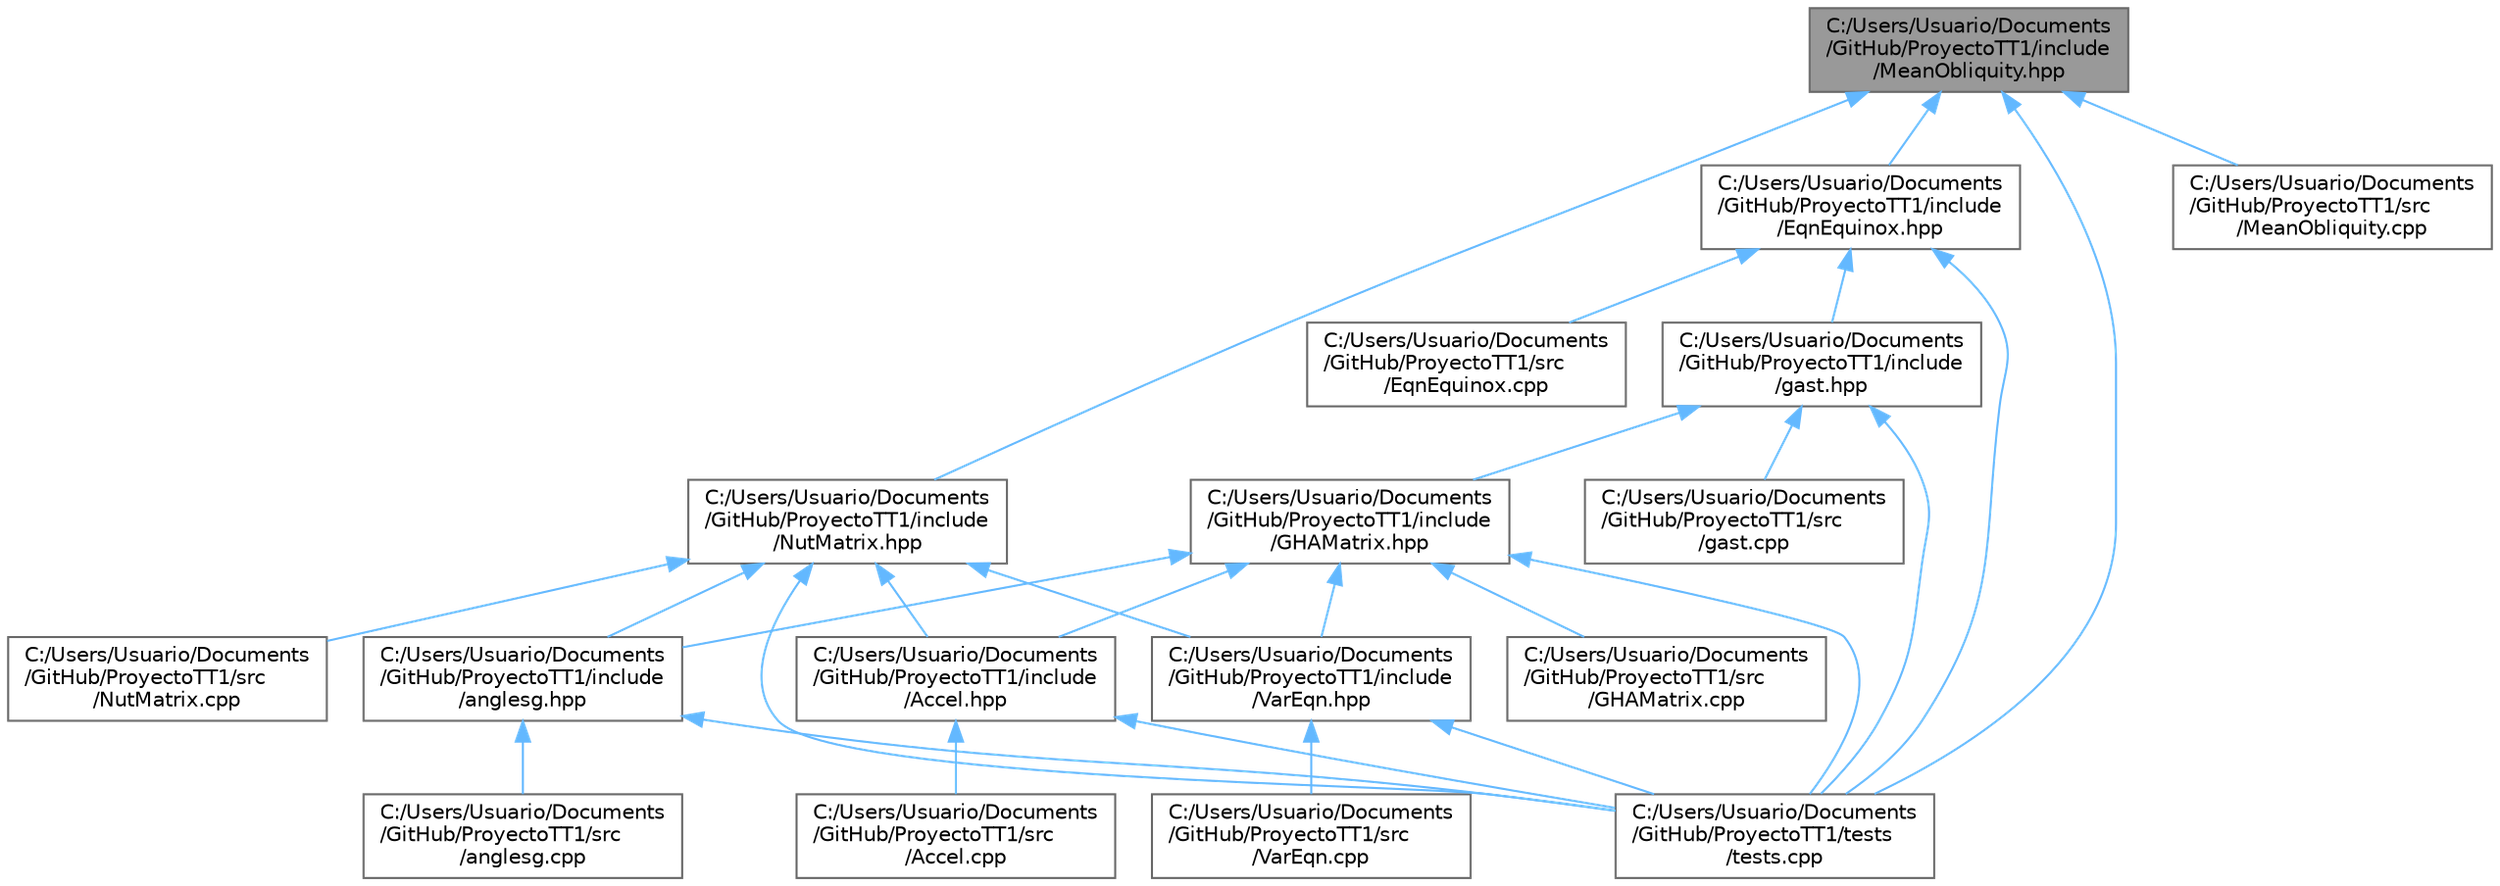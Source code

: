 digraph "C:/Users/Usuario/Documents/GitHub/ProyectoTT1/include/MeanObliquity.hpp"
{
 // LATEX_PDF_SIZE
  bgcolor="transparent";
  edge [fontname=Helvetica,fontsize=10,labelfontname=Helvetica,labelfontsize=10];
  node [fontname=Helvetica,fontsize=10,shape=box,height=0.2,width=0.4];
  Node1 [id="Node000001",label="C:/Users/Usuario/Documents\l/GitHub/ProyectoTT1/include\l/MeanObliquity.hpp",height=0.2,width=0.4,color="gray40", fillcolor="grey60", style="filled", fontcolor="black",tooltip="Este archivo de cabecera contiene una implementación de la función MeanObliquity."];
  Node1 -> Node2 [id="edge27_Node000001_Node000002",dir="back",color="steelblue1",style="solid",tooltip=" "];
  Node2 [id="Node000002",label="C:/Users/Usuario/Documents\l/GitHub/ProyectoTT1/include\l/EqnEquinox.hpp",height=0.2,width=0.4,color="grey40", fillcolor="white", style="filled",URL="$_eqn_equinox_8hpp.html",tooltip="Este archivo de cabecera contiene una implementación de la función EqnEquinox."];
  Node2 -> Node3 [id="edge28_Node000002_Node000003",dir="back",color="steelblue1",style="solid",tooltip=" "];
  Node3 [id="Node000003",label="C:/Users/Usuario/Documents\l/GitHub/ProyectoTT1/include\l/gast.hpp",height=0.2,width=0.4,color="grey40", fillcolor="white", style="filled",URL="$gast_8hpp.html",tooltip="Este archivo de cabecera contiene una implementación de la función gast."];
  Node3 -> Node4 [id="edge29_Node000003_Node000004",dir="back",color="steelblue1",style="solid",tooltip=" "];
  Node4 [id="Node000004",label="C:/Users/Usuario/Documents\l/GitHub/ProyectoTT1/include\l/GHAMatrix.hpp",height=0.2,width=0.4,color="grey40", fillcolor="white", style="filled",URL="$_g_h_a_matrix_8hpp.html",tooltip="Este archivo de cabecera contiene una implementación de la función GHAMatrix."];
  Node4 -> Node5 [id="edge30_Node000004_Node000005",dir="back",color="steelblue1",style="solid",tooltip=" "];
  Node5 [id="Node000005",label="C:/Users/Usuario/Documents\l/GitHub/ProyectoTT1/include\l/Accel.hpp",height=0.2,width=0.4,color="grey40", fillcolor="white", style="filled",URL="$_accel_8hpp.html",tooltip="Este archivo de cabecera contiene una implementación de la función Accel."];
  Node5 -> Node6 [id="edge31_Node000005_Node000006",dir="back",color="steelblue1",style="solid",tooltip=" "];
  Node6 [id="Node000006",label="C:/Users/Usuario/Documents\l/GitHub/ProyectoTT1/src\l/Accel.cpp",height=0.2,width=0.4,color="grey40", fillcolor="white", style="filled",URL="$_accel_8cpp.html",tooltip="Cálculo de la aceleración de un satélite orbitando la Tierra debido al campo gravitacional armónico d..."];
  Node5 -> Node7 [id="edge32_Node000005_Node000007",dir="back",color="steelblue1",style="solid",tooltip=" "];
  Node7 [id="Node000007",label="C:/Users/Usuario/Documents\l/GitHub/ProyectoTT1/tests\l/tests.cpp",height=0.2,width=0.4,color="grey40", fillcolor="white", style="filled",URL="$tests_8cpp.html",tooltip="Tests unitarios para los métodos del proyecto de TTI."];
  Node4 -> Node8 [id="edge33_Node000004_Node000008",dir="back",color="steelblue1",style="solid",tooltip=" "];
  Node8 [id="Node000008",label="C:/Users/Usuario/Documents\l/GitHub/ProyectoTT1/include\l/VarEqn.hpp",height=0.2,width=0.4,color="grey40", fillcolor="white", style="filled",URL="$_var_eqn_8hpp.html",tooltip="Este archivo de cabecera contiene una implementación de la función VarEqn."];
  Node8 -> Node9 [id="edge34_Node000008_Node000009",dir="back",color="steelblue1",style="solid",tooltip=" "];
  Node9 [id="Node000009",label="C:/Users/Usuario/Documents\l/GitHub/ProyectoTT1/src\l/VarEqn.cpp",height=0.2,width=0.4,color="grey40", fillcolor="white", style="filled",URL="$_var_eqn_8cpp.html",tooltip="Cálculo de las ecuaciones variacionales."];
  Node8 -> Node7 [id="edge35_Node000008_Node000007",dir="back",color="steelblue1",style="solid",tooltip=" "];
  Node4 -> Node10 [id="edge36_Node000004_Node000010",dir="back",color="steelblue1",style="solid",tooltip=" "];
  Node10 [id="Node000010",label="C:/Users/Usuario/Documents\l/GitHub/ProyectoTT1/include\l/anglesg.hpp",height=0.2,width=0.4,color="grey40", fillcolor="white", style="filled",URL="$anglesg_8hpp.html",tooltip="Este archivo de cabecera contiene una implementación de la función anglesg."];
  Node10 -> Node11 [id="edge37_Node000010_Node000011",dir="back",color="steelblue1",style="solid",tooltip=" "];
  Node11 [id="Node000011",label="C:/Users/Usuario/Documents\l/GitHub/ProyectoTT1/src\l/anglesg.cpp",height=0.2,width=0.4,color="grey40", fillcolor="white", style="filled",URL="$anglesg_8cpp.html",tooltip="Solución del problema de la determinación orbital usando tres avistamientos ópticos."];
  Node10 -> Node7 [id="edge38_Node000010_Node000007",dir="back",color="steelblue1",style="solid",tooltip=" "];
  Node4 -> Node12 [id="edge39_Node000004_Node000012",dir="back",color="steelblue1",style="solid",tooltip=" "];
  Node12 [id="Node000012",label="C:/Users/Usuario/Documents\l/GitHub/ProyectoTT1/src\l/GHAMatrix.cpp",height=0.2,width=0.4,color="grey40", fillcolor="white", style="filled",URL="$_g_h_a_matrix_8cpp.html",tooltip="Cálculo de la matriz de transofmración del ecuador y equinoccio real al ecuador de la Tierra y el sis..."];
  Node4 -> Node7 [id="edge40_Node000004_Node000007",dir="back",color="steelblue1",style="solid",tooltip=" "];
  Node3 -> Node13 [id="edge41_Node000003_Node000013",dir="back",color="steelblue1",style="solid",tooltip=" "];
  Node13 [id="Node000013",label="C:/Users/Usuario/Documents\l/GitHub/ProyectoTT1/src\l/gast.cpp",height=0.2,width=0.4,color="grey40", fillcolor="white", style="filled",URL="$gast_8cpp.html",tooltip="Cálculo del tiempo sidéreo aparente Greenwich."];
  Node3 -> Node7 [id="edge42_Node000003_Node000007",dir="back",color="steelblue1",style="solid",tooltip=" "];
  Node2 -> Node14 [id="edge43_Node000002_Node000014",dir="back",color="steelblue1",style="solid",tooltip=" "];
  Node14 [id="Node000014",label="C:/Users/Usuario/Documents\l/GitHub/ProyectoTT1/src\l/EqnEquinox.cpp",height=0.2,width=0.4,color="grey40", fillcolor="white", style="filled",URL="$_eqn_equinox_8cpp.html",tooltip="Cálculo de la ecuación de los equinoccios."];
  Node2 -> Node7 [id="edge44_Node000002_Node000007",dir="back",color="steelblue1",style="solid",tooltip=" "];
  Node1 -> Node15 [id="edge45_Node000001_Node000015",dir="back",color="steelblue1",style="solid",tooltip=" "];
  Node15 [id="Node000015",label="C:/Users/Usuario/Documents\l/GitHub/ProyectoTT1/include\l/NutMatrix.hpp",height=0.2,width=0.4,color="grey40", fillcolor="white", style="filled",URL="$_nut_matrix_8hpp.html",tooltip="Este archivo de cabecera contiene una implementación de la función NutMatrix."];
  Node15 -> Node5 [id="edge46_Node000015_Node000005",dir="back",color="steelblue1",style="solid",tooltip=" "];
  Node15 -> Node8 [id="edge47_Node000015_Node000008",dir="back",color="steelblue1",style="solid",tooltip=" "];
  Node15 -> Node10 [id="edge48_Node000015_Node000010",dir="back",color="steelblue1",style="solid",tooltip=" "];
  Node15 -> Node16 [id="edge49_Node000015_Node000016",dir="back",color="steelblue1",style="solid",tooltip=" "];
  Node16 [id="Node000016",label="C:/Users/Usuario/Documents\l/GitHub/ProyectoTT1/src\l/NutMatrix.cpp",height=0.2,width=0.4,color="grey40", fillcolor="white", style="filled",URL="$_nut_matrix_8cpp.html",tooltip="Cálculo de la transformación de la media al ecuador verdadero y equinoccio."];
  Node15 -> Node7 [id="edge50_Node000015_Node000007",dir="back",color="steelblue1",style="solid",tooltip=" "];
  Node1 -> Node17 [id="edge51_Node000001_Node000017",dir="back",color="steelblue1",style="solid",tooltip=" "];
  Node17 [id="Node000017",label="C:/Users/Usuario/Documents\l/GitHub/ProyectoTT1/src\l/MeanObliquity.cpp",height=0.2,width=0.4,color="grey40", fillcolor="white", style="filled",URL="$_mean_obliquity_8cpp.html",tooltip="Cálculo de la oblicuidad media de la eclíptica, en radianes."];
  Node1 -> Node7 [id="edge52_Node000001_Node000007",dir="back",color="steelblue1",style="solid",tooltip=" "];
}
